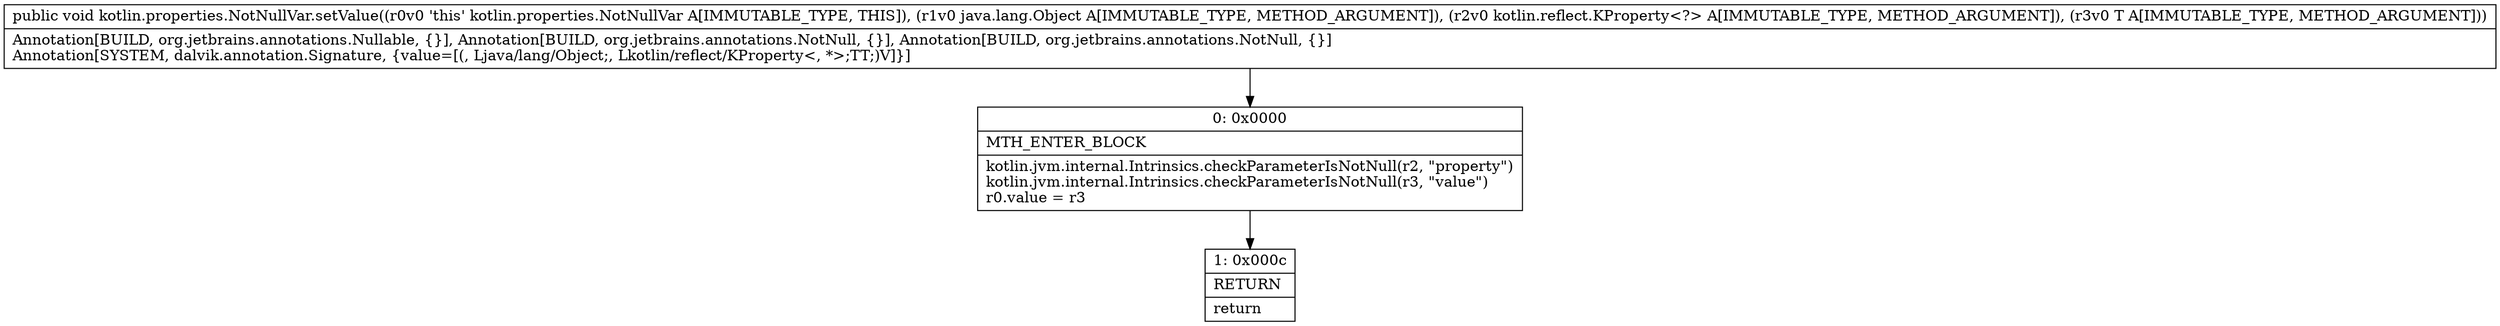 digraph "CFG forkotlin.properties.NotNullVar.setValue(Ljava\/lang\/Object;Lkotlin\/reflect\/KProperty;Ljava\/lang\/Object;)V" {
Node_0 [shape=record,label="{0\:\ 0x0000|MTH_ENTER_BLOCK\l|kotlin.jvm.internal.Intrinsics.checkParameterIsNotNull(r2, \"property\")\lkotlin.jvm.internal.Intrinsics.checkParameterIsNotNull(r3, \"value\")\lr0.value = r3\l}"];
Node_1 [shape=record,label="{1\:\ 0x000c|RETURN\l|return\l}"];
MethodNode[shape=record,label="{public void kotlin.properties.NotNullVar.setValue((r0v0 'this' kotlin.properties.NotNullVar A[IMMUTABLE_TYPE, THIS]), (r1v0 java.lang.Object A[IMMUTABLE_TYPE, METHOD_ARGUMENT]), (r2v0 kotlin.reflect.KProperty\<?\> A[IMMUTABLE_TYPE, METHOD_ARGUMENT]), (r3v0 T A[IMMUTABLE_TYPE, METHOD_ARGUMENT]))  | Annotation[BUILD, org.jetbrains.annotations.Nullable, \{\}], Annotation[BUILD, org.jetbrains.annotations.NotNull, \{\}], Annotation[BUILD, org.jetbrains.annotations.NotNull, \{\}]\lAnnotation[SYSTEM, dalvik.annotation.Signature, \{value=[(, Ljava\/lang\/Object;, Lkotlin\/reflect\/KProperty\<, *\>;TT;)V]\}]\l}"];
MethodNode -> Node_0;
Node_0 -> Node_1;
}

